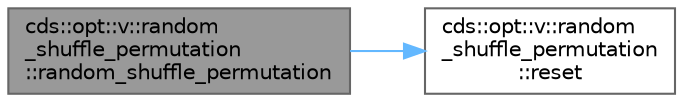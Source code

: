 digraph "cds::opt::v::random_shuffle_permutation::random_shuffle_permutation"
{
 // LATEX_PDF_SIZE
  bgcolor="transparent";
  edge [fontname=Helvetica,fontsize=10,labelfontname=Helvetica,labelfontsize=10];
  node [fontname=Helvetica,fontsize=10,shape=box,height=0.2,width=0.4];
  rankdir="LR";
  Node1 [id="Node000001",label="cds::opt::v::random\l_shuffle_permutation\l::random_shuffle_permutation",height=0.2,width=0.4,color="gray40", fillcolor="grey60", style="filled", fontcolor="black",tooltip="Initializes the generator of arbitrary length nLength"];
  Node1 -> Node2 [id="edge1_Node000001_Node000002",color="steelblue1",style="solid",tooltip=" "];
  Node2 [id="Node000002",label="cds::opt::v::random\l_shuffle_permutation\l::reset",height=0.2,width=0.4,color="grey40", fillcolor="white", style="filled",URL="$classcds_1_1opt_1_1v_1_1random__shuffle__permutation.html#a1d6325e3bd8b2b80416b5533875a6394",tooltip="Resets the generator to produce new sequence"];
}
